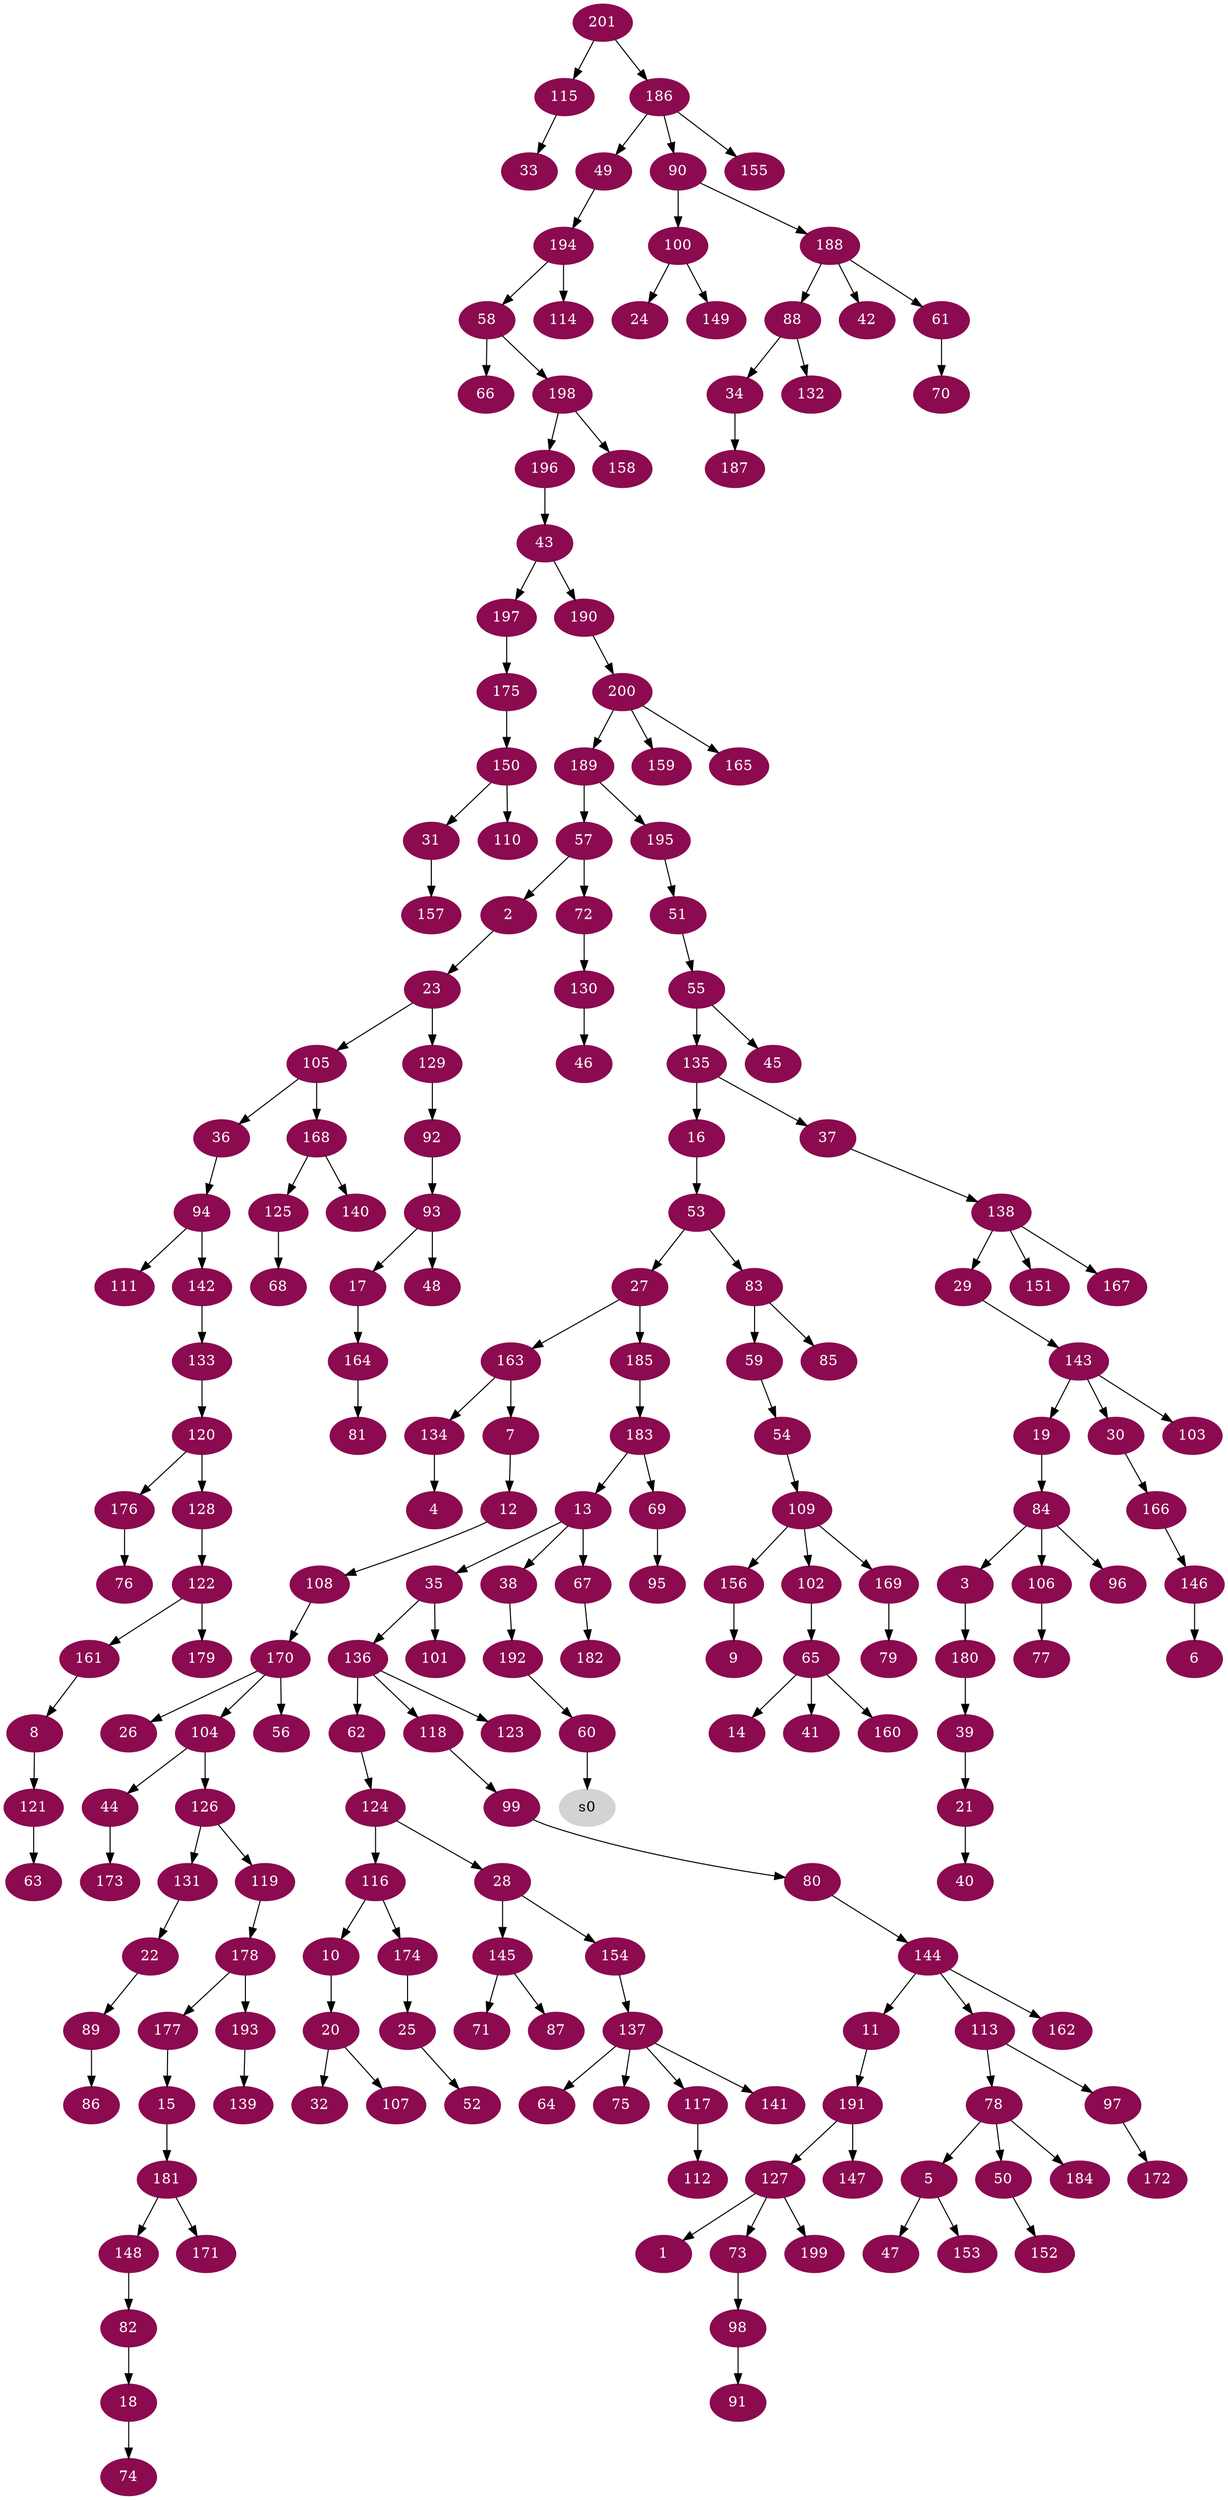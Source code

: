 digraph G {
node [color=deeppink4, style=filled, fontcolor=white];
127 -> 1;
57 -> 2;
84 -> 3;
134 -> 4;
78 -> 5;
146 -> 6;
163 -> 7;
161 -> 8;
156 -> 9;
116 -> 10;
144 -> 11;
7 -> 12;
183 -> 13;
65 -> 14;
177 -> 15;
135 -> 16;
93 -> 17;
82 -> 18;
143 -> 19;
10 -> 20;
39 -> 21;
131 -> 22;
2 -> 23;
100 -> 24;
174 -> 25;
170 -> 26;
53 -> 27;
124 -> 28;
138 -> 29;
143 -> 30;
150 -> 31;
20 -> 32;
115 -> 33;
88 -> 34;
13 -> 35;
105 -> 36;
135 -> 37;
13 -> 38;
180 -> 39;
21 -> 40;
65 -> 41;
188 -> 42;
196 -> 43;
104 -> 44;
55 -> 45;
130 -> 46;
5 -> 47;
93 -> 48;
186 -> 49;
78 -> 50;
195 -> 51;
25 -> 52;
16 -> 53;
59 -> 54;
51 -> 55;
170 -> 56;
189 -> 57;
194 -> 58;
83 -> 59;
192 -> 60;
188 -> 61;
136 -> 62;
121 -> 63;
137 -> 64;
102 -> 65;
58 -> 66;
13 -> 67;
125 -> 68;
183 -> 69;
61 -> 70;
145 -> 71;
57 -> 72;
127 -> 73;
18 -> 74;
137 -> 75;
176 -> 76;
106 -> 77;
113 -> 78;
169 -> 79;
99 -> 80;
164 -> 81;
148 -> 82;
53 -> 83;
19 -> 84;
83 -> 85;
89 -> 86;
145 -> 87;
188 -> 88;
22 -> 89;
186 -> 90;
98 -> 91;
129 -> 92;
92 -> 93;
36 -> 94;
69 -> 95;
84 -> 96;
113 -> 97;
73 -> 98;
118 -> 99;
90 -> 100;
35 -> 101;
109 -> 102;
143 -> 103;
170 -> 104;
23 -> 105;
84 -> 106;
20 -> 107;
12 -> 108;
54 -> 109;
150 -> 110;
94 -> 111;
117 -> 112;
144 -> 113;
194 -> 114;
201 -> 115;
124 -> 116;
137 -> 117;
136 -> 118;
126 -> 119;
133 -> 120;
8 -> 121;
128 -> 122;
136 -> 123;
62 -> 124;
168 -> 125;
104 -> 126;
191 -> 127;
120 -> 128;
23 -> 129;
72 -> 130;
126 -> 131;
88 -> 132;
142 -> 133;
163 -> 134;
55 -> 135;
35 -> 136;
154 -> 137;
37 -> 138;
193 -> 139;
168 -> 140;
137 -> 141;
94 -> 142;
29 -> 143;
80 -> 144;
28 -> 145;
166 -> 146;
191 -> 147;
181 -> 148;
100 -> 149;
175 -> 150;
138 -> 151;
50 -> 152;
5 -> 153;
28 -> 154;
186 -> 155;
109 -> 156;
31 -> 157;
198 -> 158;
200 -> 159;
65 -> 160;
122 -> 161;
144 -> 162;
27 -> 163;
17 -> 164;
200 -> 165;
30 -> 166;
138 -> 167;
105 -> 168;
109 -> 169;
108 -> 170;
181 -> 171;
97 -> 172;
44 -> 173;
116 -> 174;
197 -> 175;
120 -> 176;
178 -> 177;
119 -> 178;
122 -> 179;
3 -> 180;
15 -> 181;
67 -> 182;
185 -> 183;
78 -> 184;
27 -> 185;
201 -> 186;
34 -> 187;
90 -> 188;
200 -> 189;
43 -> 190;
11 -> 191;
38 -> 192;
178 -> 193;
49 -> 194;
189 -> 195;
198 -> 196;
43 -> 197;
58 -> 198;
127 -> 199;
190 -> 200;
node [color=lightgrey, style=filled, fontcolor=black];
60 -> s0;
}
